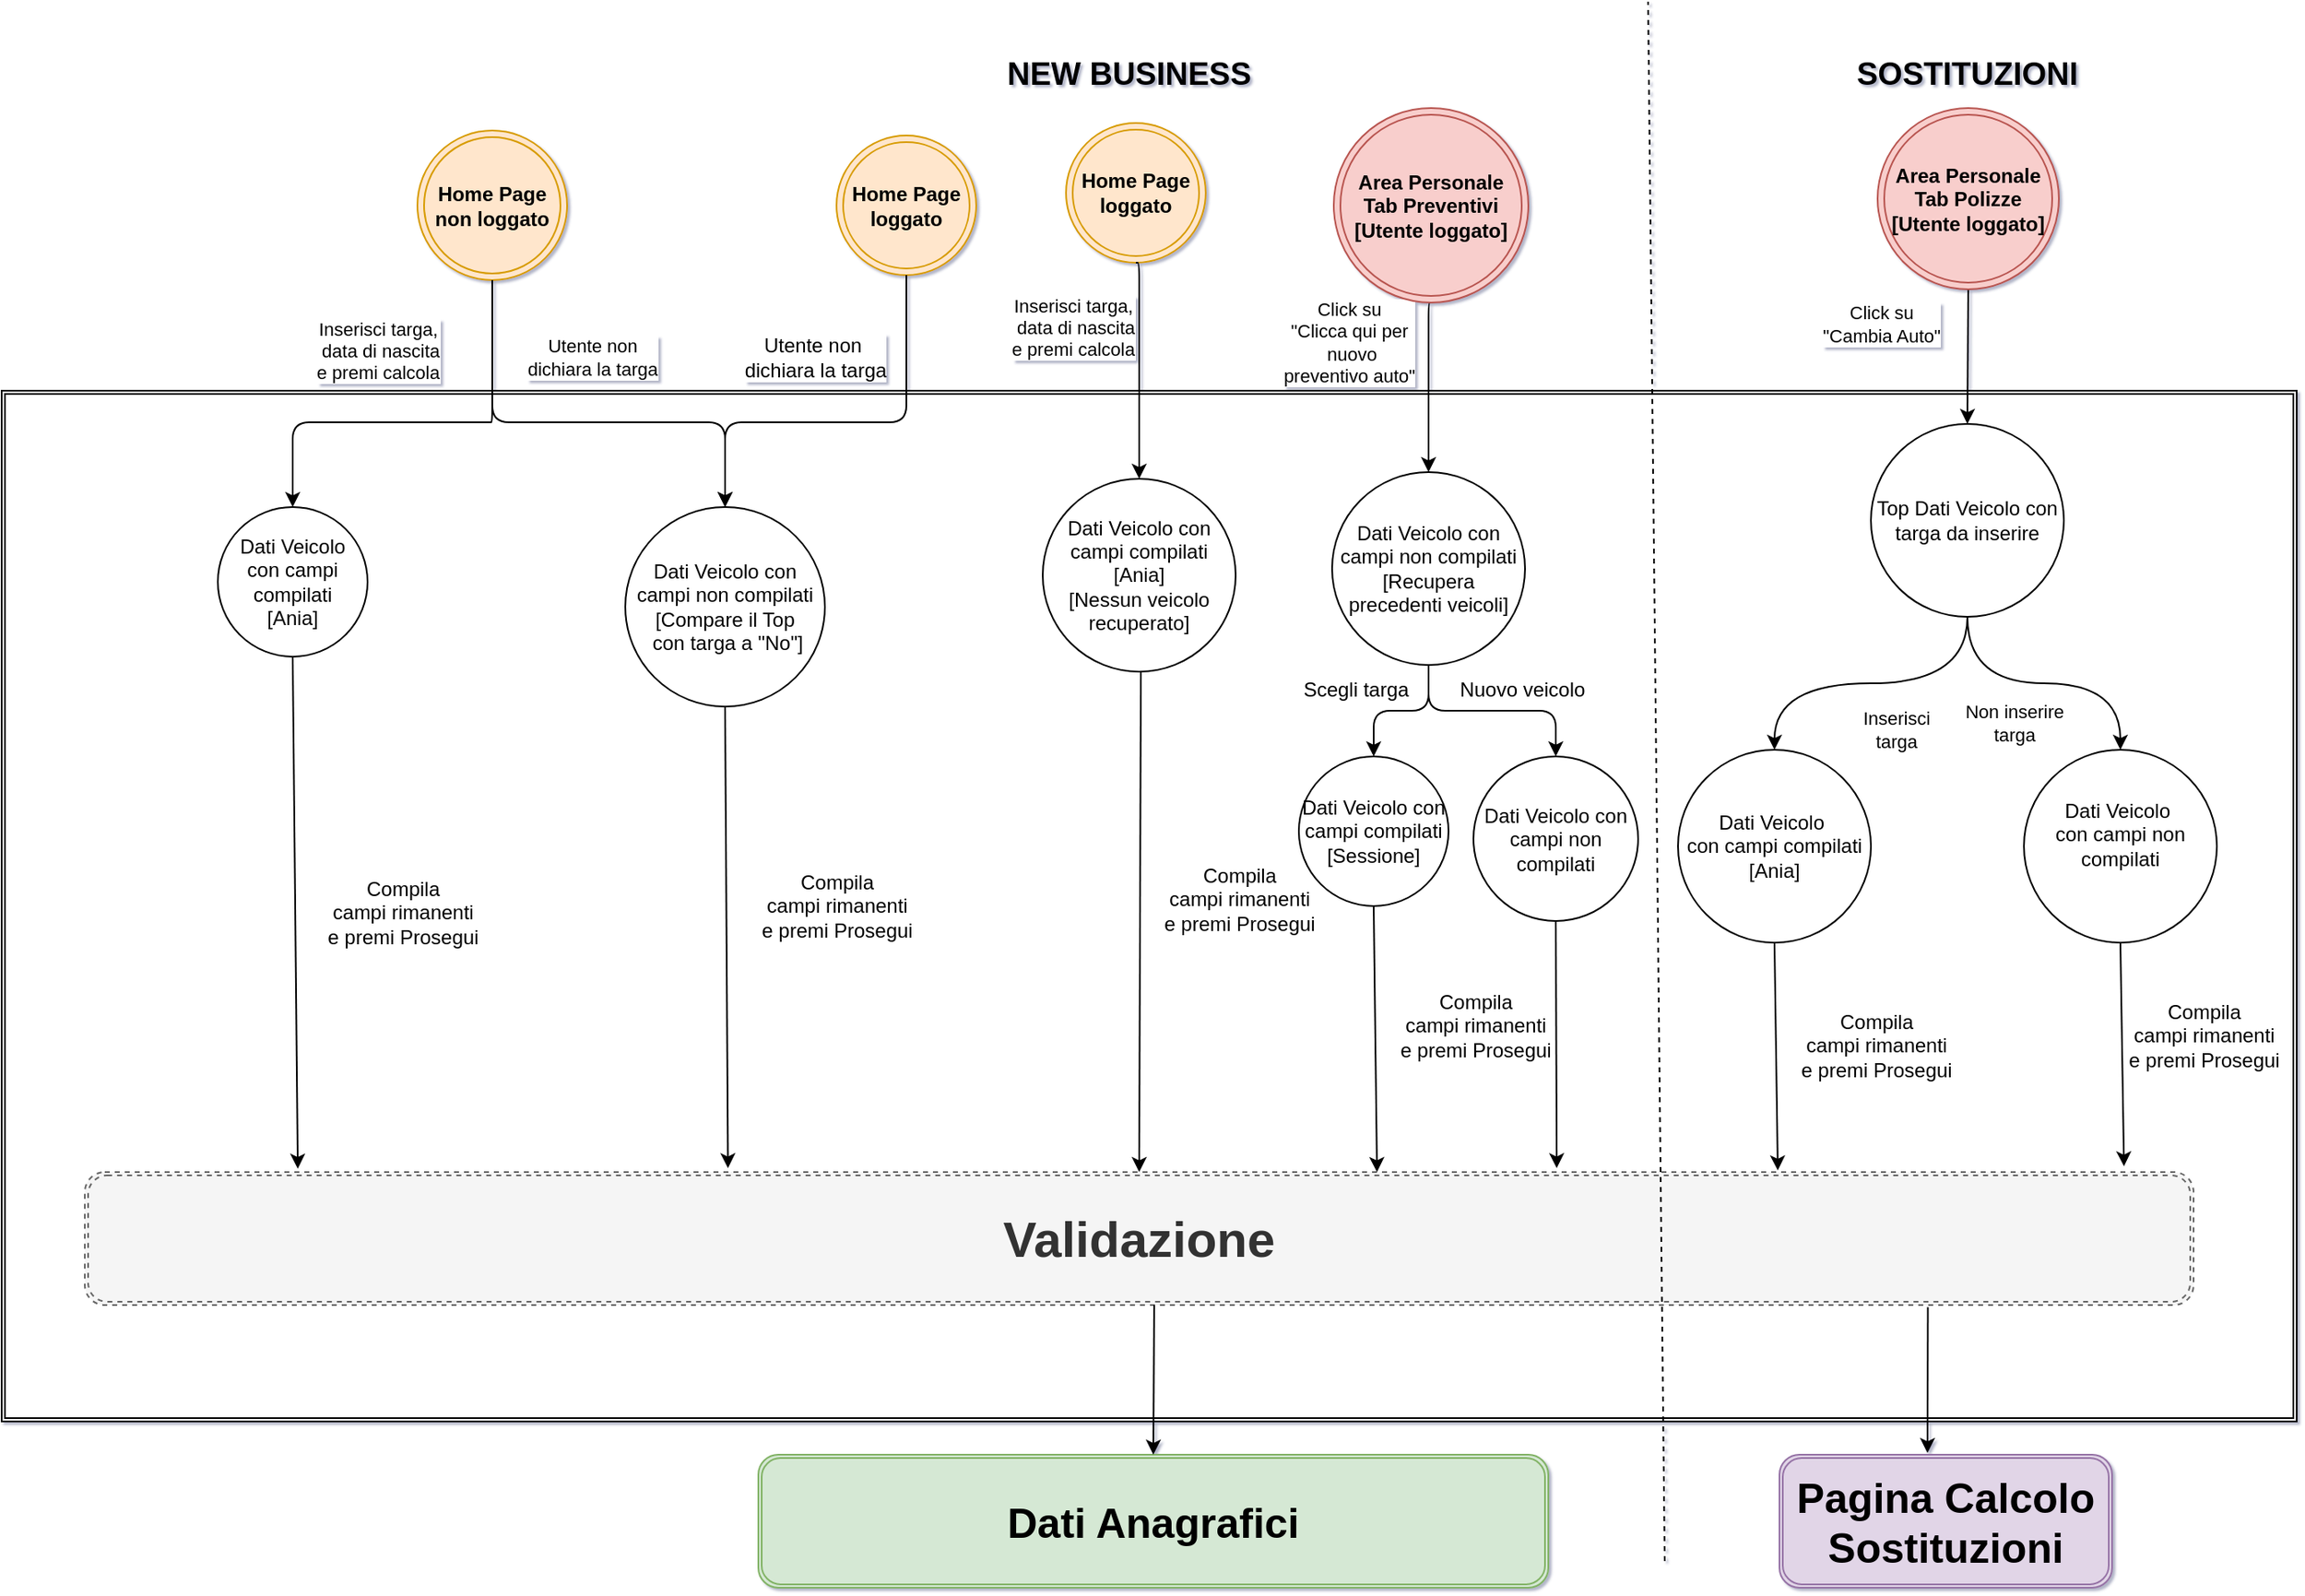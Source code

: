 <mxfile version="10.6.7" type="github"><diagram id="JJi0atK4ak9QtX_G3xx3" name="Page-1"><mxGraphModel dx="3482" dy="1168" grid="0" gridSize="10" guides="1" tooltips="1" connect="1" arrows="1" fold="1" page="1" pageScale="1" pageWidth="1654" pageHeight="1169" background="none" math="0" shadow="1"><root><mxCell id="0"/><mxCell id="1" parent="0"/><mxCell id="fJAn6QZTrk5kd5fj208G-4" value="" style="shape=ext;double=1;rounded=0;whiteSpace=wrap;html=1;" parent="1" vertex="1"><mxGeometry x="-1520" y="254" width="1380" height="620" as="geometry"/></mxCell><mxCell id="fJAn6QZTrk5kd5fj208G-1" value="&lt;b&gt;Home Page&lt;br&gt;non loggato&lt;/b&gt;&lt;br&gt;" style="ellipse;shape=doubleEllipse;whiteSpace=wrap;html=1;aspect=fixed;fillColor=#ffe6cc;strokeColor=#d79b00;" parent="1" vertex="1"><mxGeometry x="-1270" y="97.5" width="90" height="90" as="geometry"/></mxCell><mxCell id="fJAn6QZTrk5kd5fj208G-3" value="Inserisci targa,&lt;br&gt;&amp;nbsp;data di nascita&lt;br&gt;e premi calcola&lt;br&gt;" style="edgeStyle=orthogonalEdgeStyle;elbow=horizontal;endArrow=classic;html=1;exitX=0.5;exitY=1;exitDx=0;exitDy=0;entryX=0.5;entryY=0;entryDx=0;entryDy=0;" parent="1" source="fJAn6QZTrk5kd5fj208G-1" target="fJAn6QZTrk5kd5fj208G-5" edge="1"><mxGeometry x="0.21" y="-43" width="50" height="50" relative="1" as="geometry"><mxPoint x="-1545" y="312.5" as="sourcePoint"/><mxPoint x="-1415" y="382.5" as="targetPoint"/><Array as="points"><mxPoint x="-1226" y="273"/><mxPoint x="-1346" y="273"/></Array><mxPoint as="offset"/></mxGeometry></mxCell><mxCell id="fJAn6QZTrk5kd5fj208G-5" value="Dati Veicolo&lt;br&gt;con campi compilati&lt;br&gt;[Ania]&lt;br&gt;" style="ellipse;whiteSpace=wrap;html=1;aspect=fixed;" parent="1" vertex="1"><mxGeometry x="-1390" y="324" width="90" height="90" as="geometry"/></mxCell><mxCell id="cSpS1H4KltPHv6ZelQDa-1" value="&lt;b&gt;Home Page&lt;br&gt;loggato&lt;/b&gt;&lt;br&gt;" style="ellipse;shape=doubleEllipse;whiteSpace=wrap;html=1;aspect=fixed;fillColor=#ffe6cc;strokeColor=#d79b00;" parent="1" vertex="1"><mxGeometry x="-880" y="93" width="84" height="84" as="geometry"/></mxCell><mxCell id="cSpS1H4KltPHv6ZelQDa-2" value="Inserisci targa,&lt;br&gt;&amp;nbsp;data di nascita&lt;br&gt;e premi calcola&lt;br&gt;" style="edgeStyle=elbowEdgeStyle;elbow=horizontal;endArrow=classic;html=1;exitX=0.5;exitY=1;exitDx=0;exitDy=0;entryX=0.5;entryY=0;entryDx=0;entryDy=0;" parent="1" source="cSpS1H4KltPHv6ZelQDa-1" target="cSpS1H4KltPHv6ZelQDa-3" edge="1"><mxGeometry x="-0.231" y="-41" width="50" height="50" relative="1" as="geometry"><mxPoint x="-1010" y="192" as="sourcePoint"/><mxPoint x="-1005" y="312" as="targetPoint"/><Array as="points"><mxPoint x="-836" y="242"/><mxPoint x="-1020" y="262"/></Array><mxPoint x="1" y="-10" as="offset"/></mxGeometry></mxCell><mxCell id="cSpS1H4KltPHv6ZelQDa-3" value="Dati Veicolo con campi compilati&lt;br&gt;[Ania]&lt;br&gt;[Nessun veicolo recuperato]&lt;br&gt;" style="ellipse;whiteSpace=wrap;html=1;aspect=fixed;" parent="1" vertex="1"><mxGeometry x="-894" y="307" width="116" height="116" as="geometry"/></mxCell><mxCell id="cSpS1H4KltPHv6ZelQDa-5" value="Click su &lt;br&gt;&quot;Clicca qui per&lt;br&gt;&amp;nbsp;nuovo &lt;br&gt;preventivo auto&quot;&lt;br&gt;" style="edgeStyle=elbowEdgeStyle;elbow=horizontal;endArrow=classic;html=1;exitX=0.5;exitY=1;exitDx=0;exitDy=0;entryX=0.5;entryY=0;entryDx=0;entryDy=0;" parent="1" source="cSpS1H4KltPHv6ZelQDa-4" target="cSpS1H4KltPHv6ZelQDa-6" edge="1"><mxGeometry x="-0.13" y="-52" width="50" height="50" relative="1" as="geometry"><mxPoint x="-661" y="202" as="sourcePoint"/><mxPoint x="-651" y="317" as="targetPoint"/><Array as="points"><mxPoint x="-662" y="252"/></Array><mxPoint x="4" y="-20" as="offset"/></mxGeometry></mxCell><mxCell id="cSpS1H4KltPHv6ZelQDa-6" value="Dati Veicolo con campi non compilati&lt;br&gt;[Recupera precedenti veicoli]&lt;br&gt;" style="ellipse;whiteSpace=wrap;html=1;aspect=fixed;" parent="1" vertex="1"><mxGeometry x="-720" y="303" width="116" height="116" as="geometry"/></mxCell><mxCell id="cSpS1H4KltPHv6ZelQDa-8" value="&lt;b&gt;&lt;font style=&quot;font-size: 19px&quot;&gt;NEW BUSINESS&lt;/font&gt;&lt;/b&gt;" style="text;html=1;strokeColor=none;fillColor=none;align=center;verticalAlign=middle;whiteSpace=wrap;rounded=0;" parent="1" vertex="1"><mxGeometry x="-934" y="54" width="184" height="20" as="geometry"/></mxCell><mxCell id="cSpS1H4KltPHv6ZelQDa-9" value="&lt;b&gt;&lt;font style=&quot;font-size: 19px&quot;&gt;SOSTITUZIONI&lt;/font&gt;&lt;/b&gt;" style="text;html=1;strokeColor=none;fillColor=none;align=center;verticalAlign=middle;whiteSpace=wrap;rounded=0;" parent="1" vertex="1"><mxGeometry x="-430" y="54" width="184" height="20" as="geometry"/></mxCell><mxCell id="cSpS1H4KltPHv6ZelQDa-17" value="Inserisci &lt;br&gt;targa" style="edgeStyle=orthogonalEdgeStyle;orthogonalLoop=1;jettySize=auto;html=1;curved=1;exitX=0.5;exitY=1;exitDx=0;exitDy=0;" parent="1" source="cSpS1H4KltPHv6ZelQDa-13" target="cSpS1H4KltPHv6ZelQDa-16" edge="1"><mxGeometry x="-0.15" y="28" relative="1" as="geometry"><mxPoint as="offset"/></mxGeometry></mxCell><mxCell id="cSpS1H4KltPHv6ZelQDa-13" value="Top Dati Veicolo con targa da inserire&lt;br&gt;" style="ellipse;whiteSpace=wrap;html=1;aspect=fixed;" parent="1" vertex="1"><mxGeometry x="-396" y="274" width="116" height="116" as="geometry"/></mxCell><mxCell id="cSpS1H4KltPHv6ZelQDa-16" value="Dati Veicolo&amp;nbsp;&lt;br&gt;con campi compilati&lt;br&gt;[Ania]&lt;br&gt;" style="ellipse;whiteSpace=wrap;html=1;aspect=fixed;" parent="1" vertex="1"><mxGeometry x="-512" y="470" width="116" height="116" as="geometry"/></mxCell><mxCell id="cSpS1H4KltPHv6ZelQDa-12" value="Click su&lt;br&gt;&quot;Cambia Auto&quot;&lt;br&gt;" style="edgeStyle=elbowEdgeStyle;elbow=horizontal;endArrow=classic;html=1;exitX=0.5;exitY=1;exitDx=0;exitDy=0;entryX=0.5;entryY=0;entryDx=0;entryDy=0;" parent="1" source="cSpS1H4KltPHv6ZelQDa-11" target="cSpS1H4KltPHv6ZelQDa-13" edge="1"><mxGeometry x="0.457" y="-64" width="50" height="50" relative="1" as="geometry"><mxPoint x="-337" y="202" as="sourcePoint"/><mxPoint x="-338" y="303" as="targetPoint"/><Array as="points"><mxPoint x="-338" y="252"/></Array><mxPoint x="12" y="-38" as="offset"/></mxGeometry></mxCell><mxCell id="cSpS1H4KltPHv6ZelQDa-11" value="&lt;b&gt;Area Personale&lt;br&gt;Tab Polizze&lt;br&gt;[Utente loggato]&lt;/b&gt;&lt;br&gt;" style="ellipse;shape=doubleEllipse;whiteSpace=wrap;html=1;aspect=fixed;fillColor=#f8cecc;strokeColor=#b85450;" parent="1" vertex="1"><mxGeometry x="-392" y="84" width="109" height="109" as="geometry"/></mxCell><mxCell id="cSpS1H4KltPHv6ZelQDa-18" value="Non inserire &lt;br&gt;targa" style="edgeStyle=orthogonalEdgeStyle;orthogonalLoop=1;jettySize=auto;html=1;curved=1;exitX=0.5;exitY=1;exitDx=0;exitDy=0;" parent="1" source="cSpS1H4KltPHv6ZelQDa-13" target="cSpS1H4KltPHv6ZelQDa-19" edge="1"><mxGeometry x="-0.535" y="37" relative="1" as="geometry"><mxPoint x="-146" y="411" as="sourcePoint"/><mxPoint x="28" y="61" as="offset"/></mxGeometry></mxCell><mxCell id="cSpS1H4KltPHv6ZelQDa-19" value="Dati Veicolo&amp;nbsp;&lt;br&gt;con campi non compilati&lt;br&gt;&lt;br&gt;" style="ellipse;whiteSpace=wrap;html=1;aspect=fixed;" parent="1" vertex="1"><mxGeometry x="-304" y="470" width="116" height="116" as="geometry"/></mxCell><mxCell id="cSpS1H4KltPHv6ZelQDa-27" value="&lt;b&gt;&lt;font style=&quot;font-size: 30px&quot;&gt;Validazione&lt;/font&gt;&lt;/b&gt;" style="shape=ext;double=1;rounded=1;whiteSpace=wrap;html=1;strokeColor=#666666;dashed=1;shadow=0;glass=0;comic=0;fillColor=#f5f5f5;fontColor=#333333;" parent="1" vertex="1"><mxGeometry x="-1470" y="724" width="1268" height="80" as="geometry"/></mxCell><mxCell id="cSpS1H4KltPHv6ZelQDa-28" value="" style="endArrow=classic;html=1;exitX=0.5;exitY=1;exitDx=0;exitDy=0;entryX=0.101;entryY=-0.025;entryDx=0;entryDy=0;entryPerimeter=0;" parent="1" source="fJAn6QZTrk5kd5fj208G-5" target="cSpS1H4KltPHv6ZelQDa-27" edge="1"><mxGeometry width="50" height="50" relative="1" as="geometry"><mxPoint x="-1355" y="594.5" as="sourcePoint"/><mxPoint x="-1343" y="714" as="targetPoint"/></mxGeometry></mxCell><mxCell id="cSpS1H4KltPHv6ZelQDa-29" value="Compila &lt;br&gt;campi rimanenti &lt;br&gt;e premi Prosegui" style="text;html=1;resizable=0;points=[];align=center;verticalAlign=middle;labelBackgroundColor=#ffffff;" parent="cSpS1H4KltPHv6ZelQDa-28" vertex="1" connectable="0"><mxGeometry x="-0.075" y="2" relative="1" as="geometry"><mxPoint x="62" y="11" as="offset"/></mxGeometry></mxCell><mxCell id="cSpS1H4KltPHv6ZelQDa-30" value="" style="endArrow=classic;html=1;exitX=0.5;exitY=1;exitDx=0;exitDy=0;entryX=0.5;entryY=0;entryDx=0;entryDy=0;" parent="1" target="cSpS1H4KltPHv6ZelQDa-27" edge="1"><mxGeometry width="50" height="50" relative="1" as="geometry"><mxPoint x="-835" y="423" as="sourcePoint"/><mxPoint x="-830" y="724" as="targetPoint"/></mxGeometry></mxCell><mxCell id="cSpS1H4KltPHv6ZelQDa-31" value="Compila &lt;br&gt;campi rimanenti &lt;br&gt;e premi Prosegui" style="text;html=1;resizable=0;points=[];align=center;verticalAlign=middle;labelBackgroundColor=#ffffff;" parent="cSpS1H4KltPHv6ZelQDa-30" vertex="1" connectable="0"><mxGeometry x="-0.075" y="2" relative="1" as="geometry"><mxPoint x="57.5" y="-2" as="offset"/></mxGeometry></mxCell><mxCell id="cSpS1H4KltPHv6ZelQDa-32" value="" style="endArrow=classic;html=1;exitX=0.5;exitY=1;exitDx=0;exitDy=0;entryX=0.5;entryY=0;entryDx=0;entryDy=0;edgeStyle=orthogonalEdgeStyle;" parent="1" source="cSpS1H4KltPHv6ZelQDa-6" target="ZWPn5U4pZdqaBpn7iLRA-11" edge="1"><mxGeometry width="50" height="50" relative="1" as="geometry"><mxPoint x="-680" y="433" as="sourcePoint"/><mxPoint x="-660" y="444" as="targetPoint"/></mxGeometry></mxCell><mxCell id="cSpS1H4KltPHv6ZelQDa-33" value="Scegli targa" style="text;html=1;resizable=0;points=[];align=center;verticalAlign=middle;labelBackgroundColor=#ffffff;" parent="cSpS1H4KltPHv6ZelQDa-32" vertex="1" connectable="0"><mxGeometry x="-0.075" y="2" relative="1" as="geometry"><mxPoint x="-31" y="-15" as="offset"/></mxGeometry></mxCell><mxCell id="cSpS1H4KltPHv6ZelQDa-35" value="" style="endArrow=classic;html=1;exitX=0.5;exitY=1;exitDx=0;exitDy=0;" parent="1" source="cSpS1H4KltPHv6ZelQDa-16" edge="1"><mxGeometry width="50" height="50" relative="1" as="geometry"><mxPoint x="-457" y="586" as="sourcePoint"/><mxPoint x="-452" y="723" as="targetPoint"/></mxGeometry></mxCell><mxCell id="cSpS1H4KltPHv6ZelQDa-36" value="Compila &lt;br&gt;campi rimanenti &lt;br&gt;e premi Prosegui" style="text;html=1;resizable=0;points=[];align=center;verticalAlign=middle;labelBackgroundColor=#ffffff;" parent="cSpS1H4KltPHv6ZelQDa-35" vertex="1" connectable="0"><mxGeometry x="-0.075" y="2" relative="1" as="geometry"><mxPoint x="57.5" y="-2" as="offset"/></mxGeometry></mxCell><mxCell id="cSpS1H4KltPHv6ZelQDa-37" value="" style="endArrow=classic;html=1;exitX=0.5;exitY=1;exitDx=0;exitDy=0;entryX=0.967;entryY=-0.043;entryDx=0;entryDy=0;entryPerimeter=0;" parent="1" source="cSpS1H4KltPHv6ZelQDa-19" target="cSpS1H4KltPHv6ZelQDa-27" edge="1"><mxGeometry width="50" height="50" relative="1" as="geometry"><mxPoint x="-444" y="596" as="sourcePoint"/><mxPoint x="-442" y="735" as="targetPoint"/></mxGeometry></mxCell><mxCell id="cSpS1H4KltPHv6ZelQDa-38" value="Compila &lt;br&gt;campi rimanenti &lt;br&gt;e premi Prosegui" style="text;html=1;resizable=0;points=[];align=center;verticalAlign=middle;labelBackgroundColor=#ffffff;" parent="cSpS1H4KltPHv6ZelQDa-37" vertex="1" connectable="0"><mxGeometry x="-0.075" y="2" relative="1" as="geometry"><mxPoint x="47" y="-6" as="offset"/></mxGeometry></mxCell><mxCell id="cSpS1H4KltPHv6ZelQDa-40" value="&lt;b&gt;&lt;font style=&quot;font-size: 25px&quot;&gt;Dati Anagrafici&lt;/font&gt;&lt;/b&gt;" style="shape=ext;double=1;rounded=1;whiteSpace=wrap;html=1;fillColor=#d5e8d4;strokeColor=#82b366;" parent="1" vertex="1"><mxGeometry x="-1065" y="894" width="475" height="80" as="geometry"/></mxCell><mxCell id="cSpS1H4KltPHv6ZelQDa-41" value="" style="endArrow=classic;html=1;entryX=0.5;entryY=0;entryDx=0;entryDy=0;" parent="1" target="cSpS1H4KltPHv6ZelQDa-40" edge="1"><mxGeometry width="50" height="50" relative="1" as="geometry"><mxPoint x="-827" y="804" as="sourcePoint"/><mxPoint x="-960" y="814" as="targetPoint"/></mxGeometry></mxCell><mxCell id="cSpS1H4KltPHv6ZelQDa-4" value="&lt;b&gt;Area Personale&lt;br&gt;Tab Preventivi&lt;br&gt;[Utente loggato]&lt;/b&gt;&lt;br&gt;" style="ellipse;shape=doubleEllipse;whiteSpace=wrap;html=1;aspect=fixed;fillColor=#f8cecc;strokeColor=#b85450;" parent="1" vertex="1"><mxGeometry x="-719" y="84" width="117" height="117" as="geometry"/></mxCell><mxCell id="cSpS1H4KltPHv6ZelQDa-42" value="" style="endArrow=classic;html=1;exitX=0.874;exitY=1.015;exitDx=0;exitDy=0;exitPerimeter=0;" parent="1" source="cSpS1H4KltPHv6ZelQDa-27" edge="1"><mxGeometry width="50" height="50" relative="1" as="geometry"><mxPoint x="-380" y="954" as="sourcePoint"/><mxPoint x="-362" y="893" as="targetPoint"/></mxGeometry></mxCell><mxCell id="cSpS1H4KltPHv6ZelQDa-43" value="&lt;b&gt;&lt;font style=&quot;font-size: 25px&quot;&gt;Pagina Calcolo Sostituzioni&lt;/font&gt;&lt;/b&gt;" style="shape=ext;double=1;rounded=1;whiteSpace=wrap;html=1;fillColor=#e1d5e7;strokeColor=#9673a6;" parent="1" vertex="1"><mxGeometry x="-451" y="894" width="200" height="80" as="geometry"/></mxCell><mxCell id="ZWPn5U4pZdqaBpn7iLRA-2" value="Utente non &lt;br&gt;dichiara la targa" style="endArrow=classic;html=1;exitX=0.5;exitY=1;exitDx=0;exitDy=0;entryX=0.5;entryY=0;entryDx=0;entryDy=0;edgeStyle=orthogonalEdgeStyle;" edge="1" parent="1" source="fJAn6QZTrk5kd5fj208G-1" target="ZWPn5U4pZdqaBpn7iLRA-3"><mxGeometry x="0.051" y="39" width="50" height="50" relative="1" as="geometry"><mxPoint x="-1100" y="414" as="sourcePoint"/><mxPoint x="-1050" y="364" as="targetPoint"/><Array as="points"><mxPoint x="-1225" y="273"/><mxPoint x="-1085" y="273"/></Array><mxPoint as="offset"/></mxGeometry></mxCell><mxCell id="ZWPn5U4pZdqaBpn7iLRA-3" value="Dati Veicolo con campi non compilati&lt;br&gt;[Compare il Top&lt;br&gt;&amp;nbsp;con targa a &quot;No&quot;]&lt;br&gt;" style="ellipse;whiteSpace=wrap;html=1;aspect=fixed;" vertex="1" parent="1"><mxGeometry x="-1145" y="324" width="120" height="120" as="geometry"/></mxCell><mxCell id="ZWPn5U4pZdqaBpn7iLRA-6" value="&lt;b&gt;Home Page&lt;br&gt;loggato&lt;/b&gt;&lt;br&gt;" style="ellipse;shape=doubleEllipse;whiteSpace=wrap;html=1;aspect=fixed;fillColor=#ffe6cc;strokeColor=#d79b00;" vertex="1" parent="1"><mxGeometry x="-1018" y="100.5" width="84" height="84" as="geometry"/></mxCell><mxCell id="ZWPn5U4pZdqaBpn7iLRA-7" value="" style="endArrow=classic;html=1;exitX=0.5;exitY=1;exitDx=0;exitDy=0;entryX=0.5;entryY=0;entryDx=0;entryDy=0;edgeStyle=orthogonalEdgeStyle;" edge="1" parent="1" source="ZWPn5U4pZdqaBpn7iLRA-6" target="ZWPn5U4pZdqaBpn7iLRA-3"><mxGeometry width="50" height="50" relative="1" as="geometry"><mxPoint x="-970" y="324" as="sourcePoint"/><mxPoint x="-920" y="274" as="targetPoint"/><Array as="points"><mxPoint x="-976" y="273"/><mxPoint x="-1085" y="273"/></Array></mxGeometry></mxCell><mxCell id="ZWPn5U4pZdqaBpn7iLRA-8" value="&lt;span&gt;Utente non&amp;nbsp;&lt;/span&gt;&lt;br&gt;&lt;span&gt;dichiara la targa&lt;/span&gt;" style="text;html=1;resizable=0;points=[];align=center;verticalAlign=middle;labelBackgroundColor=#ffffff;direction=west;" vertex="1" connectable="0" parent="ZWPn5U4pZdqaBpn7iLRA-7"><mxGeometry x="-0.272" y="-27" relative="1" as="geometry"><mxPoint x="-53.5" y="-12.5" as="offset"/></mxGeometry></mxCell><mxCell id="ZWPn5U4pZdqaBpn7iLRA-9" value="" style="endArrow=classic;html=1;exitX=0.5;exitY=1;exitDx=0;exitDy=0;entryX=0.305;entryY=-0.029;entryDx=0;entryDy=0;entryPerimeter=0;" edge="1" parent="1" source="ZWPn5U4pZdqaBpn7iLRA-3" target="cSpS1H4KltPHv6ZelQDa-27"><mxGeometry width="50" height="50" relative="1" as="geometry"><mxPoint x="-1110" y="574" as="sourcePoint"/><mxPoint x="-1060" y="524" as="targetPoint"/></mxGeometry></mxCell><mxCell id="ZWPn5U4pZdqaBpn7iLRA-10" value="Compila &lt;br&gt;campi rimanenti &lt;br&gt;e premi Prosegui" style="text;html=1;resizable=0;points=[];align=center;verticalAlign=middle;labelBackgroundColor=#ffffff;" vertex="1" connectable="0" parent="ZWPn5U4pZdqaBpn7iLRA-9"><mxGeometry x="-0.317" y="-4" relative="1" as="geometry"><mxPoint x="70.5" y="25" as="offset"/></mxGeometry></mxCell><mxCell id="ZWPn5U4pZdqaBpn7iLRA-11" value="Dati Veicolo con campi compilati&lt;br&gt;[Sessione]&lt;br&gt;" style="ellipse;whiteSpace=wrap;html=1;aspect=fixed;" vertex="1" parent="1"><mxGeometry x="-740" y="474" width="90" height="90" as="geometry"/></mxCell><mxCell id="ZWPn5U4pZdqaBpn7iLRA-12" value="Dati Veicolo con campi non compilati&lt;br&gt;" style="ellipse;whiteSpace=wrap;html=1;aspect=fixed;" vertex="1" parent="1"><mxGeometry x="-635" y="474" width="99" height="99" as="geometry"/></mxCell><mxCell id="ZWPn5U4pZdqaBpn7iLRA-13" value="" style="endArrow=classic;html=1;exitX=0.5;exitY=1;exitDx=0;exitDy=0;entryX=0.5;entryY=0;entryDx=0;entryDy=0;edgeStyle=orthogonalEdgeStyle;" edge="1" parent="1" source="cSpS1H4KltPHv6ZelQDa-6" target="ZWPn5U4pZdqaBpn7iLRA-12"><mxGeometry width="50" height="50" relative="1" as="geometry"><mxPoint x="-652" y="429" as="sourcePoint"/><mxPoint x="-685" y="484" as="targetPoint"/></mxGeometry></mxCell><mxCell id="ZWPn5U4pZdqaBpn7iLRA-14" value="Nuovo veicolo" style="text;html=1;resizable=0;points=[];align=center;verticalAlign=middle;labelBackgroundColor=#ffffff;" vertex="1" connectable="0" parent="ZWPn5U4pZdqaBpn7iLRA-13"><mxGeometry x="-0.075" y="2" relative="1" as="geometry"><mxPoint x="22" y="-11" as="offset"/></mxGeometry></mxCell><mxCell id="ZWPn5U4pZdqaBpn7iLRA-15" value="" style="endArrow=classic;html=1;exitX=0.5;exitY=1;exitDx=0;exitDy=0;" edge="1" parent="1" source="ZWPn5U4pZdqaBpn7iLRA-11"><mxGeometry width="50" height="50" relative="1" as="geometry"><mxPoint x="-680" y="574" as="sourcePoint"/><mxPoint x="-693" y="724" as="targetPoint"/></mxGeometry></mxCell><mxCell id="ZWPn5U4pZdqaBpn7iLRA-16" value="Compila &lt;br&gt;campi rimanenti &lt;br&gt;e premi Prosegui" style="text;html=1;resizable=0;points=[];align=center;verticalAlign=middle;labelBackgroundColor=#ffffff;" vertex="1" connectable="0" parent="ZWPn5U4pZdqaBpn7iLRA-15"><mxGeometry x="-0.075" y="2" relative="1" as="geometry"><mxPoint x="57.5" y="-2" as="offset"/></mxGeometry></mxCell><mxCell id="ZWPn5U4pZdqaBpn7iLRA-17" value="" style="endArrow=classic;html=1;exitX=0.5;exitY=1;exitDx=0;exitDy=0;entryX=0.698;entryY=-0.029;entryDx=0;entryDy=0;entryPerimeter=0;" edge="1" parent="1" source="ZWPn5U4pZdqaBpn7iLRA-12" target="cSpS1H4KltPHv6ZelQDa-27"><mxGeometry width="50" height="50" relative="1" as="geometry"><mxPoint x="-550" y="573" as="sourcePoint"/><mxPoint x="-548" y="710" as="targetPoint"/></mxGeometry></mxCell><mxCell id="ZWPn5U4pZdqaBpn7iLRA-19" value="" style="endArrow=none;dashed=1;html=1;" edge="1" parent="1"><mxGeometry width="50" height="50" relative="1" as="geometry"><mxPoint x="-520" y="958" as="sourcePoint"/><mxPoint x="-530" y="20" as="targetPoint"/></mxGeometry></mxCell></root></mxGraphModel></diagram></mxfile>